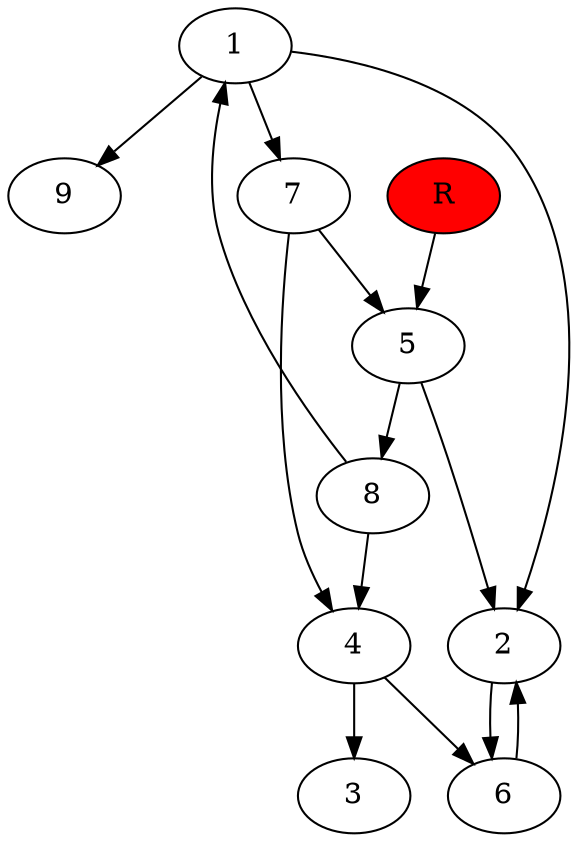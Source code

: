digraph prb31571 {
	1
	2
	3
	4
	5
	6
	7
	8
	R [fillcolor="#ff0000" style=filled]
	1 -> 2
	1 -> 7
	1 -> 9
	2 -> 6
	4 -> 3
	4 -> 6
	5 -> 2
	5 -> 8
	6 -> 2
	7 -> 4
	7 -> 5
	8 -> 1
	8 -> 4
	R -> 5
}
